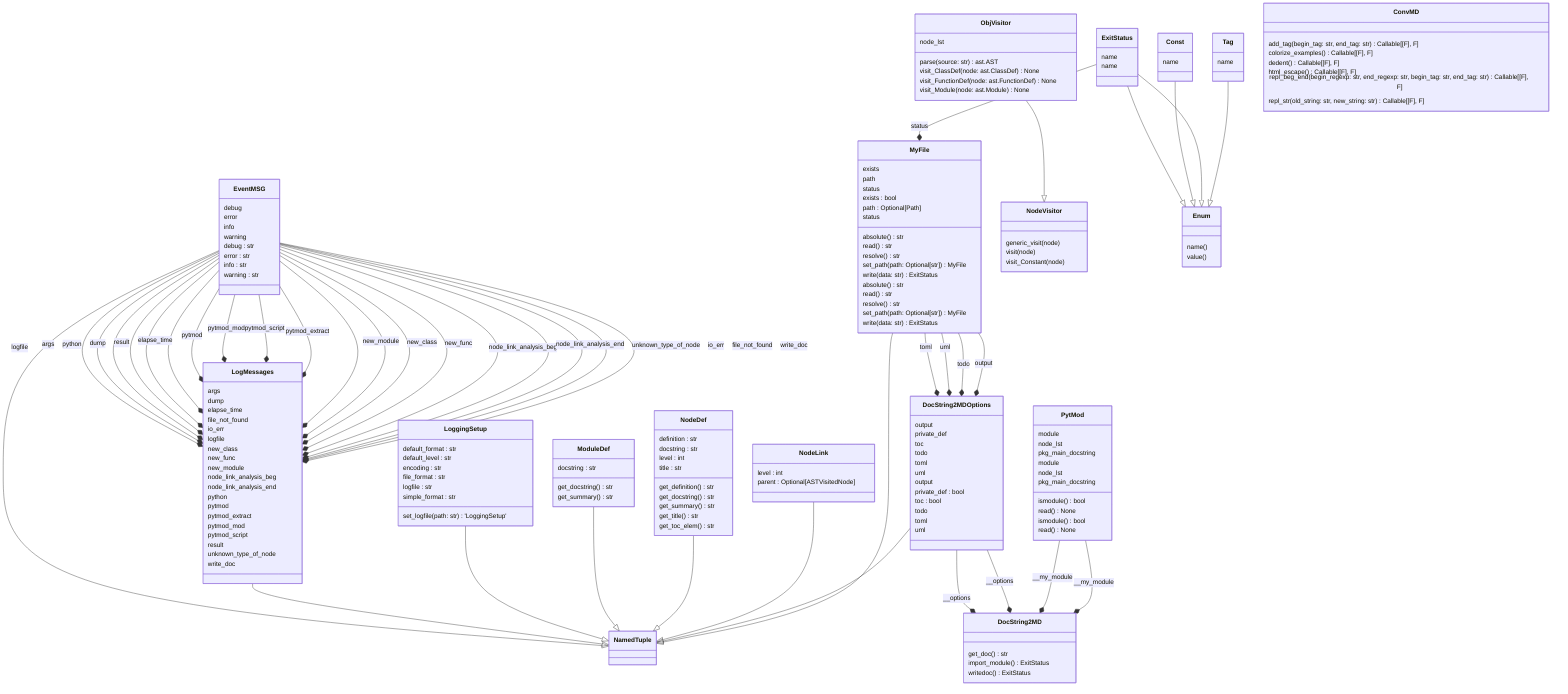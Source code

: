 classDiagram
  class DocString2MDOptions {
    output
    private_def
    toc
    todo
    toml
    uml
  }
  class EventMSG {
    debug
    error
    info
    warning
  }
  class MyFile {
    exists
    path
    status
    absolute() str
    read() str
    resolve() str
    set_path(path: Optional[str]) MyFile
    write(data: str) ExitStatus
  }
  class NodeVisitor {
    generic_visit(node)
    visit(node)
    visit_Constant(node)
  }
  class ExitStatus {
    name
  }
  class PytMod {
    module
    node_lst
    pkg_main_docstring
    ismodule() bool
    read() None
  }
  class Enum {
    name()
    value()
  }
  class Const {
    name
  }
  class EventMSG {
    debug : str
    error : str
    info : str
    warning : str
  }
  class ExitStatus {
    name
  }
  class LogMessages {
    args
    dump
    elapse_time
    file_not_found
    io_err
    logfile
    new_class
    new_func
    new_module
    node_link_analysis_beg
    node_link_analysis_end
    python
    pytmod
    pytmod_extract
    pytmod_mod
    pytmod_script
    result
    unknown_type_of_node
    write_doc
  }
  class LoggingSetup {
    default_format : str
    default_level : str
    encoding : str
    file_format : str
    logfile : str
    simple_format : str
    set_logfile(path: str) 'LoggingSetup'
  }
  class Tag {
    name
  }
  class ModuleDef {
    docstring : str
    get_docstring() str
    get_summary() str
  }
  class NodeDef {
    definition : str
    docstring : str
    level : int
    title : str
    get_definition() str
    get_docstring() str
    get_summary() str
    get_title() str
    get_toc_elem() str
  }
  class NodeLink {
    level : int
    parent : Optional[ASTVisitedNode]
  }
  class ObjVisitor {
    node_lst
    parse(source: str) ast.AST
    visit_ClassDef(node: ast.ClassDef) None
    visit_FunctionDef(node: ast.FunctionDef) None
    visit_Module(node: ast.Module) None
  }
  class ConvMD {
    add_tag(begin_tag: str, end_tag: str) Callable[[F], F]
    colorize_examples() Callable[[F], F]
    dedent() Callable[[F], F]
    html_escape() Callable[[F], F]
    repl_beg_end(begin_regexp: str, end_regexp: str, begin_tag: str, end_tag: str) Callable[[F], F]
    repl_str(old_string: str, new_string: str) Callable[[F], F]
  }
  class DocString2MD {
    get_doc() str
    import_module() ExitStatus
    writedoc() ExitStatus
  }
  class DocString2MDOptions {
    output
    private_def : bool
    toc : bool
    todo
    toml
    uml
  }
  class MyFile {
    exists : bool
    path : Optional[Path]
    status
    absolute() str
    read() str
    resolve() str
    set_path(path: Optional[str]) MyFile
    write(data: str) ExitStatus
  }
  class PytMod {
    module
    node_lst
    pkg_main_docstring
    ismodule() bool
    read() None
  }
  class NamedTuple {
  }
  ExitStatus --|> Enum
  Const --|> Enum
  EventMSG --|> NamedTuple
  ExitStatus --|> Enum
  LogMessages --|> NamedTuple
  LoggingSetup --|> NamedTuple
  Tag --|> Enum
  ModuleDef --|> NamedTuple
  NodeDef --|> NamedTuple
  NodeLink --|> NamedTuple
  ObjVisitor --|> NodeVisitor
  DocString2MDOptions --|> NamedTuple
  MyFile --|> NamedTuple
  DocString2MDOptions --* DocString2MD : __options
  DocString2MDOptions --* DocString2MD : __options
  EventMSG --* LogMessages : logfile
  EventMSG --* LogMessages : args
  EventMSG --* LogMessages : python
  EventMSG --* LogMessages : dump
  EventMSG --* LogMessages : result
  EventMSG --* LogMessages : elapse_time
  EventMSG --* LogMessages : pytmod
  EventMSG --* LogMessages : pytmod_mod
  EventMSG --* LogMessages : pytmod_script
  EventMSG --* LogMessages : pytmod_extract
  EventMSG --* LogMessages : new_module
  EventMSG --* LogMessages : new_class
  EventMSG --* LogMessages : new_func
  EventMSG --* LogMessages : node_link_analysis_beg
  EventMSG --* LogMessages : node_link_analysis_end
  EventMSG --* LogMessages : unknown_type_of_node
  EventMSG --* LogMessages : io_err
  EventMSG --* LogMessages : file_not_found
  EventMSG --* LogMessages : write_doc
  MyFile --* DocString2MDOptions : toml
  MyFile --* DocString2MDOptions : uml
  MyFile --* DocString2MDOptions : todo
  MyFile --* DocString2MDOptions : output
  ExitStatus --* MyFile : status
  PytMod --* DocString2MD : __my_module
  PytMod --* DocString2MD : __my_module